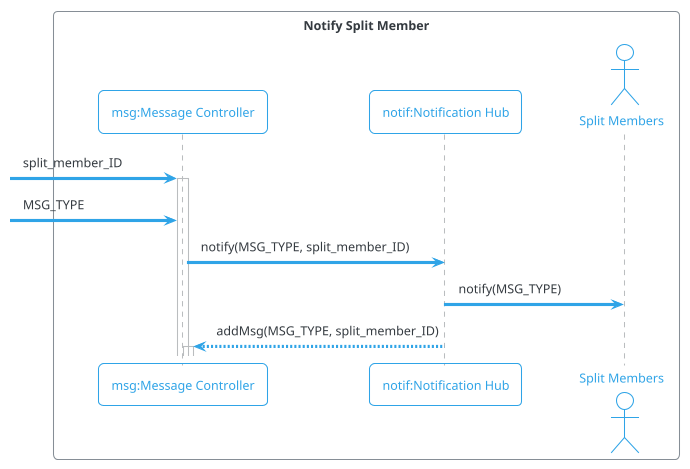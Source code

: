 @startuml
!theme cerulean-outline
box "Notify Split Member"
participant "msg:Message Controller" as msg
participant "notif:Notification Hub" as notif
actor "Split Members" as splitMembers
end box
-> msg++ : split_member_ID
-> msg: MSG_TYPE
msg -> notif : notify(MSG_TYPE, split_member_ID)
notif -> splitMembers --: notify(MSG_TYPE)
notif --> msg ++ : addMsg(MSG_TYPE, split_member_ID)
@enduml